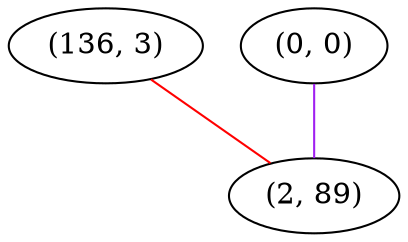 graph "" {
"(136, 3)";
"(0, 0)";
"(2, 89)";
"(136, 3)" -- "(2, 89)"  [color=red, key=0, weight=1];
"(0, 0)" -- "(2, 89)"  [color=purple, key=0, weight=4];
}
